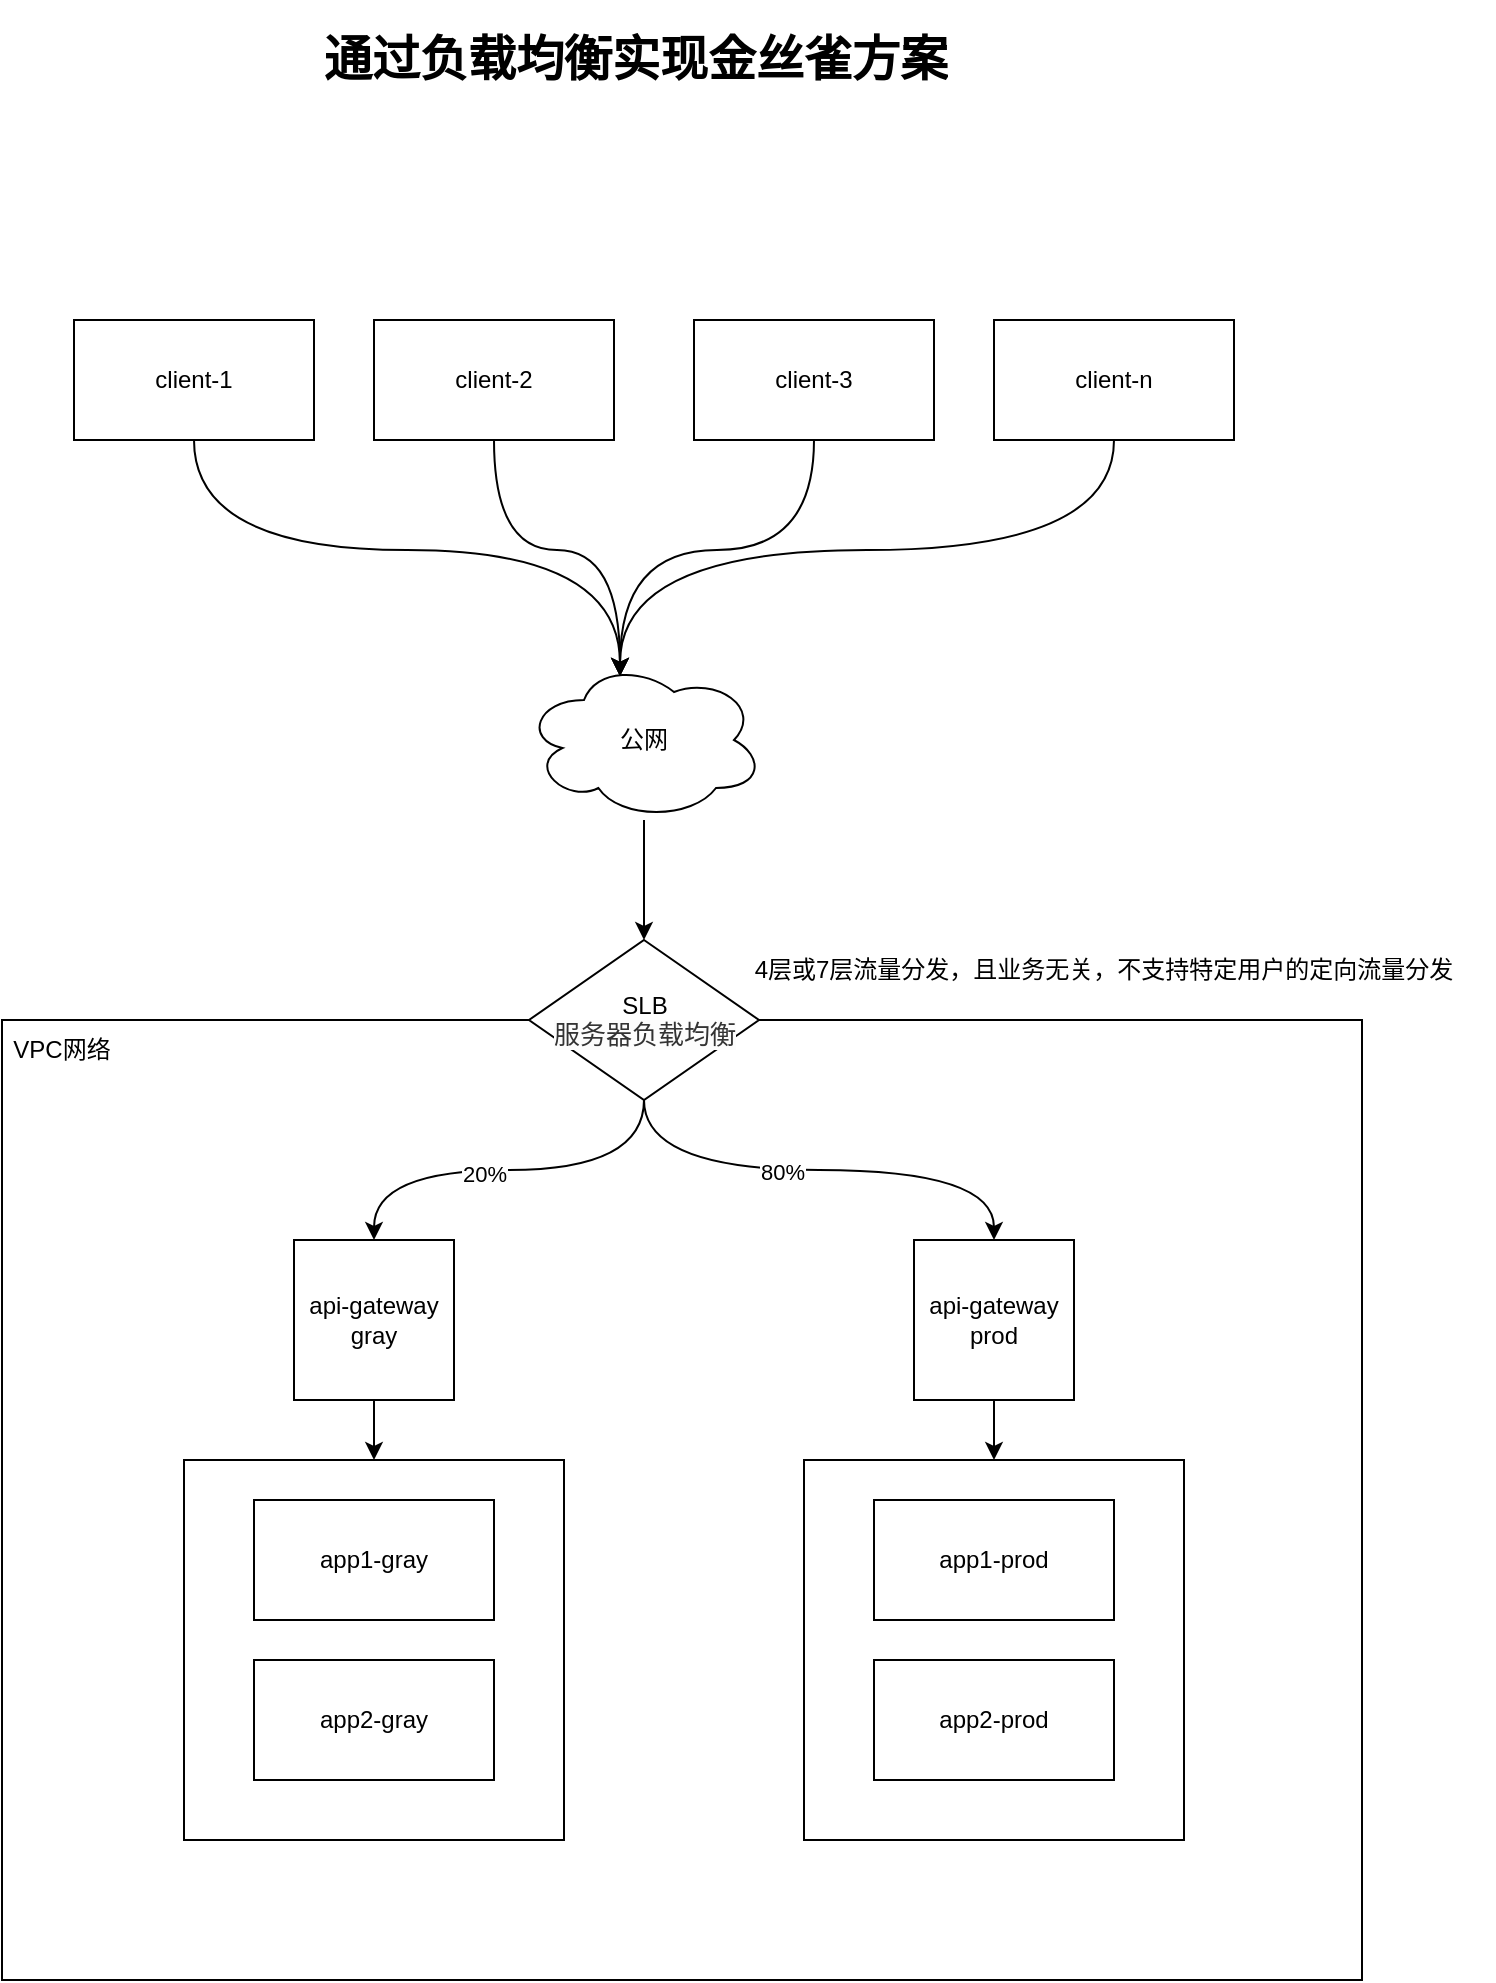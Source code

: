 <mxfile version="18.0.6" type="github" pages="2">
  <diagram id="Bu6AkYAGtErOXVTplbam" name="第 1 页">
    <mxGraphModel dx="1422" dy="761" grid="1" gridSize="10" guides="1" tooltips="1" connect="1" arrows="1" fold="1" page="1" pageScale="1" pageWidth="827" pageHeight="1169" math="0" shadow="0">
      <root>
        <mxCell id="0" />
        <mxCell id="1" parent="0" />
        <mxCell id="o6ZxrLcceU4h4nQC1VOa-14" value="" style="rounded=0;whiteSpace=wrap;html=1;" vertex="1" parent="1">
          <mxGeometry x="74" y="590" width="680" height="480" as="geometry" />
        </mxCell>
        <mxCell id="o6ZxrLcceU4h4nQC1VOa-1" value="&lt;h1&gt;通过负载均衡实现金丝雀方案&lt;/h1&gt;" style="text;html=1;strokeColor=none;fillColor=none;spacing=5;spacingTop=-20;whiteSpace=wrap;overflow=hidden;rounded=0;" vertex="1" parent="1">
          <mxGeometry x="230" y="90" width="330" height="40" as="geometry" />
        </mxCell>
        <mxCell id="o6ZxrLcceU4h4nQC1VOa-8" style="edgeStyle=orthogonalEdgeStyle;rounded=0;orthogonalLoop=1;jettySize=auto;html=1;exitX=0.5;exitY=1;exitDx=0;exitDy=0;entryX=0.4;entryY=0.1;entryDx=0;entryDy=0;entryPerimeter=0;curved=1;" edge="1" parent="1" source="o6ZxrLcceU4h4nQC1VOa-2" target="o6ZxrLcceU4h4nQC1VOa-7">
          <mxGeometry relative="1" as="geometry" />
        </mxCell>
        <mxCell id="o6ZxrLcceU4h4nQC1VOa-2" value="client-1" style="rounded=0;whiteSpace=wrap;html=1;" vertex="1" parent="1">
          <mxGeometry x="110" y="240" width="120" height="60" as="geometry" />
        </mxCell>
        <mxCell id="o6ZxrLcceU4h4nQC1VOa-11" style="edgeStyle=orthogonalEdgeStyle;curved=1;rounded=0;orthogonalLoop=1;jettySize=auto;html=1;entryX=0.4;entryY=0.1;entryDx=0;entryDy=0;entryPerimeter=0;" edge="1" parent="1" source="o6ZxrLcceU4h4nQC1VOa-3" target="o6ZxrLcceU4h4nQC1VOa-7">
          <mxGeometry relative="1" as="geometry" />
        </mxCell>
        <mxCell id="o6ZxrLcceU4h4nQC1VOa-3" value="client-2" style="rounded=0;whiteSpace=wrap;html=1;" vertex="1" parent="1">
          <mxGeometry x="260" y="240" width="120" height="60" as="geometry" />
        </mxCell>
        <mxCell id="o6ZxrLcceU4h4nQC1VOa-12" style="edgeStyle=orthogonalEdgeStyle;curved=1;rounded=0;orthogonalLoop=1;jettySize=auto;html=1;exitX=0.5;exitY=1;exitDx=0;exitDy=0;entryX=0.4;entryY=0.1;entryDx=0;entryDy=0;entryPerimeter=0;" edge="1" parent="1" source="o6ZxrLcceU4h4nQC1VOa-4" target="o6ZxrLcceU4h4nQC1VOa-7">
          <mxGeometry relative="1" as="geometry" />
        </mxCell>
        <mxCell id="o6ZxrLcceU4h4nQC1VOa-4" value="client-3" style="rounded=0;whiteSpace=wrap;html=1;" vertex="1" parent="1">
          <mxGeometry x="420" y="240" width="120" height="60" as="geometry" />
        </mxCell>
        <mxCell id="o6ZxrLcceU4h4nQC1VOa-13" style="edgeStyle=orthogonalEdgeStyle;curved=1;rounded=0;orthogonalLoop=1;jettySize=auto;html=1;exitX=0.5;exitY=1;exitDx=0;exitDy=0;entryX=0.4;entryY=0.1;entryDx=0;entryDy=0;entryPerimeter=0;" edge="1" parent="1" source="o6ZxrLcceU4h4nQC1VOa-6" target="o6ZxrLcceU4h4nQC1VOa-7">
          <mxGeometry relative="1" as="geometry" />
        </mxCell>
        <mxCell id="o6ZxrLcceU4h4nQC1VOa-6" value="client-n" style="rounded=0;whiteSpace=wrap;html=1;" vertex="1" parent="1">
          <mxGeometry x="570" y="240" width="120" height="60" as="geometry" />
        </mxCell>
        <mxCell id="o6ZxrLcceU4h4nQC1VOa-17" style="edgeStyle=orthogonalEdgeStyle;curved=1;rounded=0;orthogonalLoop=1;jettySize=auto;html=1;entryX=0.5;entryY=0;entryDx=0;entryDy=0;" edge="1" parent="1" source="o6ZxrLcceU4h4nQC1VOa-7" target="o6ZxrLcceU4h4nQC1VOa-16">
          <mxGeometry relative="1" as="geometry" />
        </mxCell>
        <mxCell id="o6ZxrLcceU4h4nQC1VOa-7" value="公网" style="ellipse;shape=cloud;whiteSpace=wrap;html=1;" vertex="1" parent="1">
          <mxGeometry x="335" y="410" width="120" height="80" as="geometry" />
        </mxCell>
        <mxCell id="o6ZxrLcceU4h4nQC1VOa-15" value="VPC网络" style="text;html=1;strokeColor=none;fillColor=none;align=center;verticalAlign=middle;whiteSpace=wrap;rounded=0;" vertex="1" parent="1">
          <mxGeometry x="74" y="590" width="60" height="30" as="geometry" />
        </mxCell>
        <mxCell id="o6ZxrLcceU4h4nQC1VOa-22" style="edgeStyle=orthogonalEdgeStyle;curved=1;rounded=0;orthogonalLoop=1;jettySize=auto;html=1;exitX=0.5;exitY=1;exitDx=0;exitDy=0;" edge="1" parent="1" source="o6ZxrLcceU4h4nQC1VOa-16" target="o6ZxrLcceU4h4nQC1VOa-19">
          <mxGeometry relative="1" as="geometry" />
        </mxCell>
        <mxCell id="o6ZxrLcceU4h4nQC1VOa-24" value="20%" style="edgeLabel;html=1;align=center;verticalAlign=middle;resizable=0;points=[];" vertex="1" connectable="0" parent="o6ZxrLcceU4h4nQC1VOa-22">
          <mxGeometry x="0.122" y="2" relative="1" as="geometry">
            <mxPoint as="offset" />
          </mxGeometry>
        </mxCell>
        <mxCell id="o6ZxrLcceU4h4nQC1VOa-23" style="edgeStyle=orthogonalEdgeStyle;curved=1;rounded=0;orthogonalLoop=1;jettySize=auto;html=1;exitX=0.5;exitY=1;exitDx=0;exitDy=0;" edge="1" parent="1" source="o6ZxrLcceU4h4nQC1VOa-16" target="o6ZxrLcceU4h4nQC1VOa-20">
          <mxGeometry relative="1" as="geometry" />
        </mxCell>
        <mxCell id="o6ZxrLcceU4h4nQC1VOa-25" value="80%" style="edgeLabel;html=1;align=center;verticalAlign=middle;resizable=0;points=[];" vertex="1" connectable="0" parent="o6ZxrLcceU4h4nQC1VOa-23">
          <mxGeometry x="-0.151" y="-1" relative="1" as="geometry">
            <mxPoint as="offset" />
          </mxGeometry>
        </mxCell>
        <mxCell id="o6ZxrLcceU4h4nQC1VOa-16" value="SLB&lt;br&gt;&lt;span style=&quot;color: rgb(51, 51, 51); font-family: Arial, sans-serif; font-size: 13px; text-align: start; background-color: rgb(252, 252, 252);&quot;&gt;服务器负载均衡&lt;/span&gt;&lt;br&gt;" style="rhombus;whiteSpace=wrap;html=1;" vertex="1" parent="1">
          <mxGeometry x="337.5" y="550" width="115" height="80" as="geometry" />
        </mxCell>
        <mxCell id="o6ZxrLcceU4h4nQC1VOa-18" value="4层或7层流量分发，且业务无关，不支持特定用户的定向流量分发" style="text;html=1;strokeColor=none;fillColor=none;align=center;verticalAlign=middle;whiteSpace=wrap;rounded=0;" vertex="1" parent="1">
          <mxGeometry x="430" y="550" width="390" height="30" as="geometry" />
        </mxCell>
        <mxCell id="o6ZxrLcceU4h4nQC1VOa-27" style="rounded=0;orthogonalLoop=1;jettySize=auto;html=1;exitX=0.5;exitY=1;exitDx=0;exitDy=0;entryX=0.5;entryY=0;entryDx=0;entryDy=0;startArrow=none;" edge="1" parent="1" source="o6ZxrLcceU4h4nQC1VOa-30">
          <mxGeometry relative="1" as="geometry">
            <mxPoint x="230" y="810" as="targetPoint" />
          </mxGeometry>
        </mxCell>
        <mxCell id="o6ZxrLcceU4h4nQC1VOa-19" value="api-gateway&lt;br&gt;gray" style="whiteSpace=wrap;html=1;aspect=fixed;" vertex="1" parent="1">
          <mxGeometry x="220" y="700" width="80" height="80" as="geometry" />
        </mxCell>
        <mxCell id="o6ZxrLcceU4h4nQC1VOa-35" value="" style="edgeStyle=none;rounded=0;orthogonalLoop=1;jettySize=auto;html=1;endArrow=classic;endFill=1;" edge="1" parent="1" source="o6ZxrLcceU4h4nQC1VOa-20" target="o6ZxrLcceU4h4nQC1VOa-34">
          <mxGeometry relative="1" as="geometry" />
        </mxCell>
        <mxCell id="o6ZxrLcceU4h4nQC1VOa-20" value="api-gateway&lt;br&gt;prod" style="whiteSpace=wrap;html=1;aspect=fixed;" vertex="1" parent="1">
          <mxGeometry x="530" y="700" width="80" height="80" as="geometry" />
        </mxCell>
        <mxCell id="o6ZxrLcceU4h4nQC1VOa-30" value="" style="rounded=0;whiteSpace=wrap;html=1;" vertex="1" parent="1">
          <mxGeometry x="165" y="810" width="190" height="190" as="geometry" />
        </mxCell>
        <mxCell id="o6ZxrLcceU4h4nQC1VOa-28" value="app1-gray" style="rounded=0;whiteSpace=wrap;html=1;" vertex="1" parent="1">
          <mxGeometry x="200" y="830" width="120" height="60" as="geometry" />
        </mxCell>
        <mxCell id="o6ZxrLcceU4h4nQC1VOa-29" value="app2-gray" style="rounded=0;whiteSpace=wrap;html=1;" vertex="1" parent="1">
          <mxGeometry x="200" y="910" width="120" height="60" as="geometry" />
        </mxCell>
        <mxCell id="o6ZxrLcceU4h4nQC1VOa-31" value="" style="rounded=0;orthogonalLoop=1;jettySize=auto;html=1;exitX=0.5;exitY=1;exitDx=0;exitDy=0;entryX=0.5;entryY=0;entryDx=0;entryDy=0;endArrow=classic;endFill=1;" edge="1" parent="1" source="o6ZxrLcceU4h4nQC1VOa-19" target="o6ZxrLcceU4h4nQC1VOa-30">
          <mxGeometry relative="1" as="geometry">
            <mxPoint x="260" y="780" as="sourcePoint" />
            <mxPoint x="230" y="810" as="targetPoint" />
          </mxGeometry>
        </mxCell>
        <mxCell id="o6ZxrLcceU4h4nQC1VOa-34" value="" style="rounded=0;whiteSpace=wrap;html=1;" vertex="1" parent="1">
          <mxGeometry x="475" y="810" width="190" height="190" as="geometry" />
        </mxCell>
        <mxCell id="o6ZxrLcceU4h4nQC1VOa-32" value="app2-prod" style="rounded=0;whiteSpace=wrap;html=1;" vertex="1" parent="1">
          <mxGeometry x="510" y="910" width="120" height="60" as="geometry" />
        </mxCell>
        <mxCell id="o6ZxrLcceU4h4nQC1VOa-33" value="app1-prod" style="rounded=0;whiteSpace=wrap;html=1;" vertex="1" parent="1">
          <mxGeometry x="510" y="830" width="120" height="60" as="geometry" />
        </mxCell>
      </root>
    </mxGraphModel>
  </diagram>
  <diagram id="GauYaGFXMhq6B4t7Rdg3" name="第 2 页">
    <mxGraphModel dx="1422" dy="761" grid="1" gridSize="10" guides="1" tooltips="1" connect="1" arrows="1" fold="1" page="1" pageScale="1" pageWidth="827" pageHeight="1169" math="0" shadow="0">
      <root>
        <mxCell id="0" />
        <mxCell id="1" parent="0" />
        <mxCell id="Weqe44eUrRWIsTIHGrbV-1" value="&lt;h1&gt;通过API网关实现金丝雀方案&lt;/h1&gt;&lt;div&gt;可实现业务级的流量分流，例如指定用户的流量分发&lt;/div&gt;" style="text;html=1;strokeColor=none;fillColor=none;spacing=5;spacingTop=-20;whiteSpace=wrap;overflow=hidden;rounded=0;align=center;" vertex="1" parent="1">
          <mxGeometry x="230" y="90" width="330" height="70" as="geometry" />
        </mxCell>
        <mxCell id="84ifeJAi2QFxJvItuB9P-1" style="edgeStyle=orthogonalEdgeStyle;rounded=0;orthogonalLoop=1;jettySize=auto;html=1;exitX=0.5;exitY=1;exitDx=0;exitDy=0;entryX=0.4;entryY=0.1;entryDx=0;entryDy=0;entryPerimeter=0;curved=1;" edge="1" parent="1" source="84ifeJAi2QFxJvItuB9P-2" target="84ifeJAi2QFxJvItuB9P-9">
          <mxGeometry relative="1" as="geometry" />
        </mxCell>
        <mxCell id="84ifeJAi2QFxJvItuB9P-2" value="client-1" style="rounded=0;whiteSpace=wrap;html=1;" vertex="1" parent="1">
          <mxGeometry x="110" y="200" width="120" height="60" as="geometry" />
        </mxCell>
        <mxCell id="84ifeJAi2QFxJvItuB9P-3" style="edgeStyle=orthogonalEdgeStyle;curved=1;rounded=0;orthogonalLoop=1;jettySize=auto;html=1;entryX=0.4;entryY=0.1;entryDx=0;entryDy=0;entryPerimeter=0;" edge="1" parent="1" source="84ifeJAi2QFxJvItuB9P-4" target="84ifeJAi2QFxJvItuB9P-9">
          <mxGeometry relative="1" as="geometry" />
        </mxCell>
        <mxCell id="84ifeJAi2QFxJvItuB9P-4" value="client-2" style="rounded=0;whiteSpace=wrap;html=1;" vertex="1" parent="1">
          <mxGeometry x="260" y="200" width="120" height="60" as="geometry" />
        </mxCell>
        <mxCell id="84ifeJAi2QFxJvItuB9P-5" style="edgeStyle=orthogonalEdgeStyle;curved=1;rounded=0;orthogonalLoop=1;jettySize=auto;html=1;exitX=0.5;exitY=1;exitDx=0;exitDy=0;entryX=0.4;entryY=0.1;entryDx=0;entryDy=0;entryPerimeter=0;" edge="1" parent="1" source="84ifeJAi2QFxJvItuB9P-6" target="84ifeJAi2QFxJvItuB9P-9">
          <mxGeometry relative="1" as="geometry" />
        </mxCell>
        <mxCell id="84ifeJAi2QFxJvItuB9P-6" value="client-3" style="rounded=0;whiteSpace=wrap;html=1;" vertex="1" parent="1">
          <mxGeometry x="420" y="200" width="120" height="60" as="geometry" />
        </mxCell>
        <mxCell id="84ifeJAi2QFxJvItuB9P-7" style="edgeStyle=orthogonalEdgeStyle;curved=1;rounded=0;orthogonalLoop=1;jettySize=auto;html=1;exitX=0.5;exitY=1;exitDx=0;exitDy=0;entryX=0.4;entryY=0.1;entryDx=0;entryDy=0;entryPerimeter=0;" edge="1" parent="1" source="84ifeJAi2QFxJvItuB9P-8" target="84ifeJAi2QFxJvItuB9P-9">
          <mxGeometry relative="1" as="geometry" />
        </mxCell>
        <mxCell id="84ifeJAi2QFxJvItuB9P-8" value="client-n" style="rounded=0;whiteSpace=wrap;html=1;" vertex="1" parent="1">
          <mxGeometry x="570" y="200" width="120" height="60" as="geometry" />
        </mxCell>
        <mxCell id="AIkGSbRH7rlPYwuBBBb6-19" value="" style="edgeStyle=none;rounded=0;orthogonalLoop=1;jettySize=auto;html=1;endArrow=classic;endFill=1;" edge="1" parent="1" source="84ifeJAi2QFxJvItuB9P-9" target="AIkGSbRH7rlPYwuBBBb6-7">
          <mxGeometry relative="1" as="geometry" />
        </mxCell>
        <mxCell id="84ifeJAi2QFxJvItuB9P-9" value="公网" style="ellipse;shape=cloud;whiteSpace=wrap;html=1;" vertex="1" parent="1">
          <mxGeometry x="335" y="370" width="120" height="80" as="geometry" />
        </mxCell>
        <mxCell id="AIkGSbRH7rlPYwuBBBb6-1" value="" style="rounded=0;whiteSpace=wrap;html=1;" vertex="1" parent="1">
          <mxGeometry x="74" y="590" width="680" height="480" as="geometry" />
        </mxCell>
        <mxCell id="AIkGSbRH7rlPYwuBBBb6-2" value="VPC网络" style="text;html=1;strokeColor=none;fillColor=none;align=center;verticalAlign=middle;whiteSpace=wrap;rounded=0;" vertex="1" parent="1">
          <mxGeometry x="74" y="590" width="60" height="30" as="geometry" />
        </mxCell>
        <mxCell id="AIkGSbRH7rlPYwuBBBb6-3" style="edgeStyle=orthogonalEdgeStyle;curved=1;rounded=0;orthogonalLoop=1;jettySize=auto;html=1;exitX=0.5;exitY=1;exitDx=0;exitDy=0;" edge="1" parent="1" source="AIkGSbRH7rlPYwuBBBb6-7" target="AIkGSbRH7rlPYwuBBBb6-9">
          <mxGeometry relative="1" as="geometry" />
        </mxCell>
        <mxCell id="AIkGSbRH7rlPYwuBBBb6-4" value="20%" style="edgeLabel;html=1;align=center;verticalAlign=middle;resizable=0;points=[];" vertex="1" connectable="0" parent="AIkGSbRH7rlPYwuBBBb6-3">
          <mxGeometry x="0.122" y="2" relative="1" as="geometry">
            <mxPoint as="offset" />
          </mxGeometry>
        </mxCell>
        <mxCell id="AIkGSbRH7rlPYwuBBBb6-5" style="edgeStyle=orthogonalEdgeStyle;curved=1;rounded=0;orthogonalLoop=1;jettySize=auto;html=1;exitX=0.5;exitY=1;exitDx=0;exitDy=0;" edge="1" parent="1" source="AIkGSbRH7rlPYwuBBBb6-7" target="AIkGSbRH7rlPYwuBBBb6-11">
          <mxGeometry relative="1" as="geometry" />
        </mxCell>
        <mxCell id="AIkGSbRH7rlPYwuBBBb6-6" value="80%" style="edgeLabel;html=1;align=center;verticalAlign=middle;resizable=0;points=[];" vertex="1" connectable="0" parent="AIkGSbRH7rlPYwuBBBb6-5">
          <mxGeometry x="-0.151" y="-1" relative="1" as="geometry">
            <mxPoint as="offset" />
          </mxGeometry>
        </mxCell>
        <mxCell id="AIkGSbRH7rlPYwuBBBb6-7" value="SLB&lt;br&gt;&lt;span style=&quot;color: rgb(51, 51, 51); font-family: Arial, sans-serif; font-size: 13px; text-align: start; background-color: rgb(252, 252, 252);&quot;&gt;服务器负载均衡&lt;/span&gt;&lt;br&gt;" style="rhombus;whiteSpace=wrap;html=1;" vertex="1" parent="1">
          <mxGeometry x="337.5" y="550" width="115" height="80" as="geometry" />
        </mxCell>
        <mxCell id="AIkGSbRH7rlPYwuBBBb6-8" style="rounded=0;orthogonalLoop=1;jettySize=auto;html=1;exitX=0.5;exitY=1;exitDx=0;exitDy=0;entryX=0.5;entryY=0;entryDx=0;entryDy=0;startArrow=none;" edge="1" parent="1" source="AIkGSbRH7rlPYwuBBBb6-12">
          <mxGeometry relative="1" as="geometry">
            <mxPoint x="230" y="810" as="targetPoint" />
          </mxGeometry>
        </mxCell>
        <mxCell id="AIkGSbRH7rlPYwuBBBb6-9" value="api-gateway&lt;br&gt;gray" style="whiteSpace=wrap;html=1;aspect=fixed;" vertex="1" parent="1">
          <mxGeometry x="220" y="700" width="80" height="80" as="geometry" />
        </mxCell>
        <mxCell id="AIkGSbRH7rlPYwuBBBb6-10" value="" style="edgeStyle=none;rounded=0;orthogonalLoop=1;jettySize=auto;html=1;endArrow=classic;endFill=1;" edge="1" parent="1" source="AIkGSbRH7rlPYwuBBBb6-11" target="AIkGSbRH7rlPYwuBBBb6-16">
          <mxGeometry relative="1" as="geometry" />
        </mxCell>
        <mxCell id="AIkGSbRH7rlPYwuBBBb6-11" value="api-gateway&lt;br&gt;prod" style="whiteSpace=wrap;html=1;aspect=fixed;" vertex="1" parent="1">
          <mxGeometry x="530" y="700" width="80" height="80" as="geometry" />
        </mxCell>
        <mxCell id="AIkGSbRH7rlPYwuBBBb6-12" value="" style="rounded=0;whiteSpace=wrap;html=1;" vertex="1" parent="1">
          <mxGeometry x="165" y="810" width="190" height="190" as="geometry" />
        </mxCell>
        <mxCell id="AIkGSbRH7rlPYwuBBBb6-13" value="app1-gray" style="rounded=0;whiteSpace=wrap;html=1;" vertex="1" parent="1">
          <mxGeometry x="200" y="830" width="120" height="60" as="geometry" />
        </mxCell>
        <mxCell id="AIkGSbRH7rlPYwuBBBb6-14" value="app2-gray" style="rounded=0;whiteSpace=wrap;html=1;" vertex="1" parent="1">
          <mxGeometry x="200" y="910" width="120" height="60" as="geometry" />
        </mxCell>
        <mxCell id="AIkGSbRH7rlPYwuBBBb6-15" value="" style="rounded=0;orthogonalLoop=1;jettySize=auto;html=1;exitX=0.5;exitY=1;exitDx=0;exitDy=0;entryX=0.5;entryY=0;entryDx=0;entryDy=0;endArrow=classic;endFill=1;" edge="1" parent="1" source="AIkGSbRH7rlPYwuBBBb6-9" target="AIkGSbRH7rlPYwuBBBb6-12">
          <mxGeometry relative="1" as="geometry">
            <mxPoint x="260" y="780" as="sourcePoint" />
            <mxPoint x="230" y="810" as="targetPoint" />
          </mxGeometry>
        </mxCell>
        <mxCell id="AIkGSbRH7rlPYwuBBBb6-16" value="" style="rounded=0;whiteSpace=wrap;html=1;" vertex="1" parent="1">
          <mxGeometry x="475" y="810" width="190" height="190" as="geometry" />
        </mxCell>
        <mxCell id="AIkGSbRH7rlPYwuBBBb6-17" value="app2-prod" style="rounded=0;whiteSpace=wrap;html=1;" vertex="1" parent="1">
          <mxGeometry x="510" y="910" width="120" height="60" as="geometry" />
        </mxCell>
        <mxCell id="AIkGSbRH7rlPYwuBBBb6-18" value="app1-prod" style="rounded=0;whiteSpace=wrap;html=1;" vertex="1" parent="1">
          <mxGeometry x="510" y="830" width="120" height="60" as="geometry" />
        </mxCell>
      </root>
    </mxGraphModel>
  </diagram>
</mxfile>
